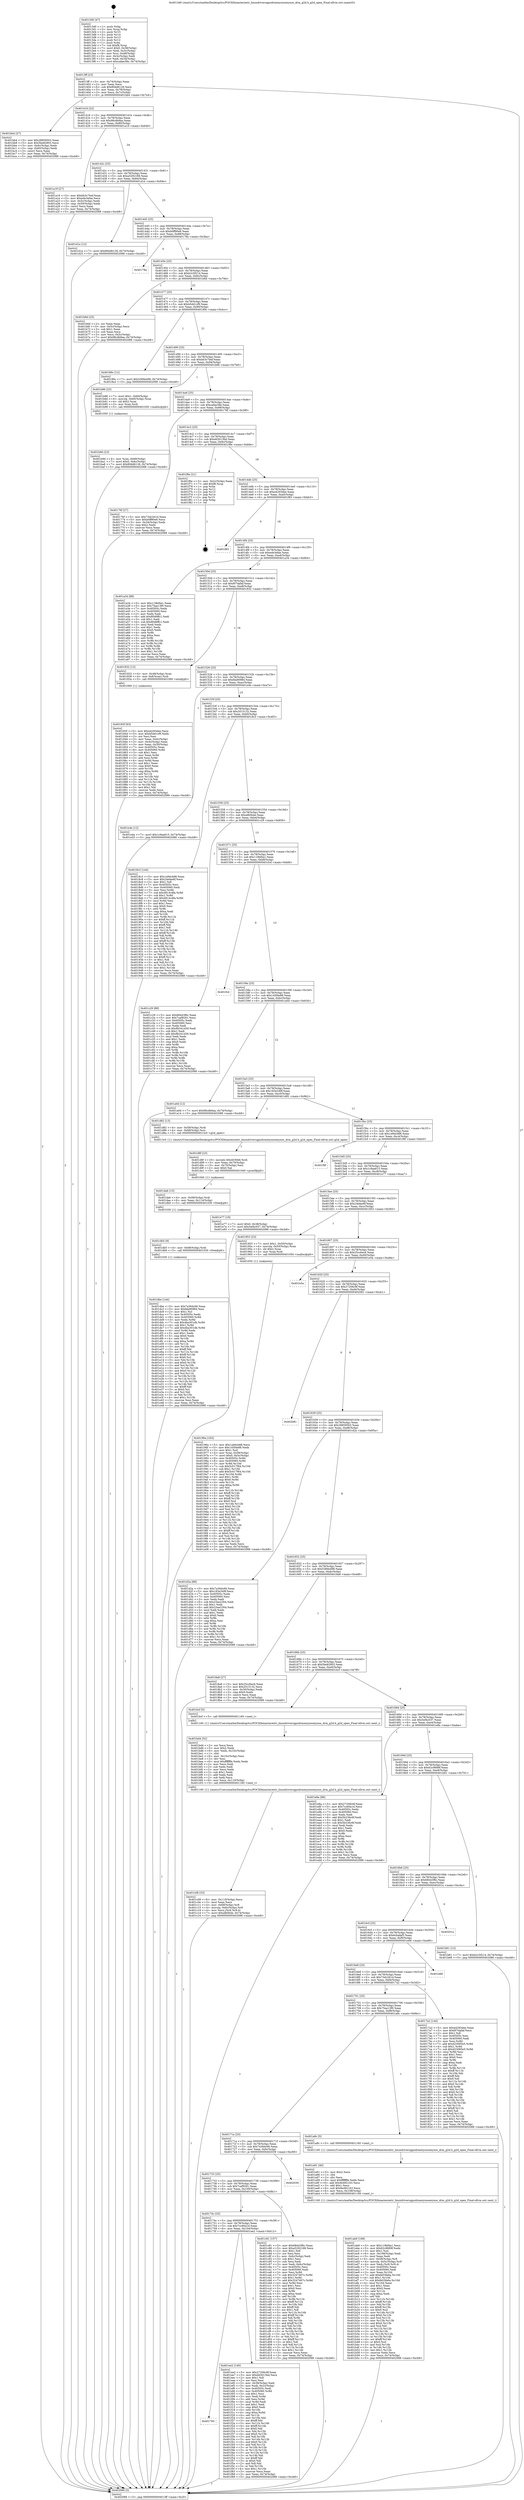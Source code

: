 digraph "0x4013d0" {
  label = "0x4013d0 (/mnt/c/Users/mathe/Desktop/tcc/POCII/binaries/extr_linuxdriversgpudrmexynosexynos_drm_g2d.h_g2d_open_Final-ollvm.out::main(0))"
  labelloc = "t"
  node[shape=record]

  Entry [label="",width=0.3,height=0.3,shape=circle,fillcolor=black,style=filled]
  "0x4013ff" [label="{
     0x4013ff [23]\l
     | [instrs]\l
     &nbsp;&nbsp;0x4013ff \<+3\>: mov -0x74(%rbp),%eax\l
     &nbsp;&nbsp;0x401402 \<+2\>: mov %eax,%ecx\l
     &nbsp;&nbsp;0x401404 \<+6\>: sub $0x80dd6128,%ecx\l
     &nbsp;&nbsp;0x40140a \<+3\>: mov %eax,-0x78(%rbp)\l
     &nbsp;&nbsp;0x40140d \<+3\>: mov %ecx,-0x7c(%rbp)\l
     &nbsp;&nbsp;0x401410 \<+6\>: je 0000000000401bb4 \<main+0x7e4\>\l
  }"]
  "0x401bb4" [label="{
     0x401bb4 [27]\l
     | [instrs]\l
     &nbsp;&nbsp;0x401bb4 \<+5\>: mov $0x28859503,%eax\l
     &nbsp;&nbsp;0x401bb9 \<+5\>: mov $0x5be82803,%ecx\l
     &nbsp;&nbsp;0x401bbe \<+3\>: mov -0x6c(%rbp),%edx\l
     &nbsp;&nbsp;0x401bc1 \<+3\>: cmp -0x60(%rbp),%edx\l
     &nbsp;&nbsp;0x401bc4 \<+3\>: cmovl %ecx,%eax\l
     &nbsp;&nbsp;0x401bc7 \<+3\>: mov %eax,-0x74(%rbp)\l
     &nbsp;&nbsp;0x401bca \<+5\>: jmp 0000000000402088 \<main+0xcb8\>\l
  }"]
  "0x401416" [label="{
     0x401416 [22]\l
     | [instrs]\l
     &nbsp;&nbsp;0x401416 \<+5\>: jmp 000000000040141b \<main+0x4b\>\l
     &nbsp;&nbsp;0x40141b \<+3\>: mov -0x78(%rbp),%eax\l
     &nbsp;&nbsp;0x40141e \<+5\>: sub $0x98cdb9aa,%eax\l
     &nbsp;&nbsp;0x401423 \<+3\>: mov %eax,-0x80(%rbp)\l
     &nbsp;&nbsp;0x401426 \<+6\>: je 0000000000401a19 \<main+0x649\>\l
  }"]
  Exit [label="",width=0.3,height=0.3,shape=circle,fillcolor=black,style=filled,peripheries=2]
  "0x401a19" [label="{
     0x401a19 [27]\l
     | [instrs]\l
     &nbsp;&nbsp;0x401a19 \<+5\>: mov $0xbb3c7bef,%eax\l
     &nbsp;&nbsp;0x401a1e \<+5\>: mov $0xede3efae,%ecx\l
     &nbsp;&nbsp;0x401a23 \<+3\>: mov -0x5c(%rbp),%edx\l
     &nbsp;&nbsp;0x401a26 \<+3\>: cmp -0x50(%rbp),%edx\l
     &nbsp;&nbsp;0x401a29 \<+3\>: cmovl %ecx,%eax\l
     &nbsp;&nbsp;0x401a2c \<+3\>: mov %eax,-0x74(%rbp)\l
     &nbsp;&nbsp;0x401a2f \<+5\>: jmp 0000000000402088 \<main+0xcb8\>\l
  }"]
  "0x40142c" [label="{
     0x40142c [25]\l
     | [instrs]\l
     &nbsp;&nbsp;0x40142c \<+5\>: jmp 0000000000401431 \<main+0x61\>\l
     &nbsp;&nbsp;0x401431 \<+3\>: mov -0x78(%rbp),%eax\l
     &nbsp;&nbsp;0x401434 \<+5\>: sub $0xa5292188,%eax\l
     &nbsp;&nbsp;0x401439 \<+6\>: mov %eax,-0x84(%rbp)\l
     &nbsp;&nbsp;0x40143f \<+6\>: je 0000000000401d1e \<main+0x94e\>\l
  }"]
  "0x401765" [label="{
     0x401765\l
  }", style=dashed]
  "0x401d1e" [label="{
     0x401d1e [12]\l
     | [instrs]\l
     &nbsp;&nbsp;0x401d1e \<+7\>: movl $0x80dd6128,-0x74(%rbp)\l
     &nbsp;&nbsp;0x401d25 \<+5\>: jmp 0000000000402088 \<main+0xcb8\>\l
  }"]
  "0x401445" [label="{
     0x401445 [25]\l
     | [instrs]\l
     &nbsp;&nbsp;0x401445 \<+5\>: jmp 000000000040144a \<main+0x7a\>\l
     &nbsp;&nbsp;0x40144a \<+3\>: mov -0x78(%rbp),%eax\l
     &nbsp;&nbsp;0x40144d \<+5\>: sub $0xb0ff90e6,%eax\l
     &nbsp;&nbsp;0x401452 \<+6\>: mov %eax,-0x88(%rbp)\l
     &nbsp;&nbsp;0x401458 \<+6\>: je 000000000040178a \<main+0x3ba\>\l
  }"]
  "0x401ee2" [label="{
     0x401ee2 [140]\l
     | [instrs]\l
     &nbsp;&nbsp;0x401ee2 \<+5\>: mov $0x27206c9f,%eax\l
     &nbsp;&nbsp;0x401ee7 \<+5\>: mov $0xdd3013bd,%ecx\l
     &nbsp;&nbsp;0x401eec \<+2\>: mov $0x1,%dl\l
     &nbsp;&nbsp;0x401eee \<+2\>: xor %esi,%esi\l
     &nbsp;&nbsp;0x401ef0 \<+3\>: mov -0x38(%rbp),%edi\l
     &nbsp;&nbsp;0x401ef3 \<+3\>: mov %edi,-0x2c(%rbp)\l
     &nbsp;&nbsp;0x401ef6 \<+7\>: mov 0x40505c,%edi\l
     &nbsp;&nbsp;0x401efd \<+8\>: mov 0x405060,%r8d\l
     &nbsp;&nbsp;0x401f05 \<+3\>: sub $0x1,%esi\l
     &nbsp;&nbsp;0x401f08 \<+3\>: mov %edi,%r9d\l
     &nbsp;&nbsp;0x401f0b \<+3\>: add %esi,%r9d\l
     &nbsp;&nbsp;0x401f0e \<+4\>: imul %r9d,%edi\l
     &nbsp;&nbsp;0x401f12 \<+3\>: and $0x1,%edi\l
     &nbsp;&nbsp;0x401f15 \<+3\>: cmp $0x0,%edi\l
     &nbsp;&nbsp;0x401f18 \<+4\>: sete %r10b\l
     &nbsp;&nbsp;0x401f1c \<+4\>: cmp $0xa,%r8d\l
     &nbsp;&nbsp;0x401f20 \<+4\>: setl %r11b\l
     &nbsp;&nbsp;0x401f24 \<+3\>: mov %r10b,%bl\l
     &nbsp;&nbsp;0x401f27 \<+3\>: xor $0xff,%bl\l
     &nbsp;&nbsp;0x401f2a \<+3\>: mov %r11b,%r14b\l
     &nbsp;&nbsp;0x401f2d \<+4\>: xor $0xff,%r14b\l
     &nbsp;&nbsp;0x401f31 \<+3\>: xor $0x0,%dl\l
     &nbsp;&nbsp;0x401f34 \<+3\>: mov %bl,%r15b\l
     &nbsp;&nbsp;0x401f37 \<+4\>: and $0x0,%r15b\l
     &nbsp;&nbsp;0x401f3b \<+3\>: and %dl,%r10b\l
     &nbsp;&nbsp;0x401f3e \<+3\>: mov %r14b,%r12b\l
     &nbsp;&nbsp;0x401f41 \<+4\>: and $0x0,%r12b\l
     &nbsp;&nbsp;0x401f45 \<+3\>: and %dl,%r11b\l
     &nbsp;&nbsp;0x401f48 \<+3\>: or %r10b,%r15b\l
     &nbsp;&nbsp;0x401f4b \<+3\>: or %r11b,%r12b\l
     &nbsp;&nbsp;0x401f4e \<+3\>: xor %r12b,%r15b\l
     &nbsp;&nbsp;0x401f51 \<+3\>: or %r14b,%bl\l
     &nbsp;&nbsp;0x401f54 \<+3\>: xor $0xff,%bl\l
     &nbsp;&nbsp;0x401f57 \<+3\>: or $0x0,%dl\l
     &nbsp;&nbsp;0x401f5a \<+2\>: and %dl,%bl\l
     &nbsp;&nbsp;0x401f5c \<+3\>: or %bl,%r15b\l
     &nbsp;&nbsp;0x401f5f \<+4\>: test $0x1,%r15b\l
     &nbsp;&nbsp;0x401f63 \<+3\>: cmovne %ecx,%eax\l
     &nbsp;&nbsp;0x401f66 \<+3\>: mov %eax,-0x74(%rbp)\l
     &nbsp;&nbsp;0x401f69 \<+5\>: jmp 0000000000402088 \<main+0xcb8\>\l
  }"]
  "0x40178a" [label="{
     0x40178a\l
  }", style=dashed]
  "0x40145e" [label="{
     0x40145e [25]\l
     | [instrs]\l
     &nbsp;&nbsp;0x40145e \<+5\>: jmp 0000000000401463 \<main+0x93\>\l
     &nbsp;&nbsp;0x401463 \<+3\>: mov -0x78(%rbp),%eax\l
     &nbsp;&nbsp;0x401466 \<+5\>: sub $0xb2c5f214,%eax\l
     &nbsp;&nbsp;0x40146b \<+6\>: mov %eax,-0x8c(%rbp)\l
     &nbsp;&nbsp;0x401471 \<+6\>: je 0000000000401b6d \<main+0x79d\>\l
  }"]
  "0x401dbe" [label="{
     0x401dbe [144]\l
     | [instrs]\l
     &nbsp;&nbsp;0x401dbe \<+5\>: mov $0x7a36dc66,%eax\l
     &nbsp;&nbsp;0x401dc3 \<+5\>: mov $0xfda90984,%esi\l
     &nbsp;&nbsp;0x401dc8 \<+2\>: mov $0x1,%cl\l
     &nbsp;&nbsp;0x401dca \<+7\>: mov 0x40505c,%edx\l
     &nbsp;&nbsp;0x401dd1 \<+8\>: mov 0x405060,%r8d\l
     &nbsp;&nbsp;0x401dd9 \<+3\>: mov %edx,%r9d\l
     &nbsp;&nbsp;0x401ddc \<+7\>: sub $0x4ba301db,%r9d\l
     &nbsp;&nbsp;0x401de3 \<+4\>: sub $0x1,%r9d\l
     &nbsp;&nbsp;0x401de7 \<+7\>: add $0x4ba301db,%r9d\l
     &nbsp;&nbsp;0x401dee \<+4\>: imul %r9d,%edx\l
     &nbsp;&nbsp;0x401df2 \<+3\>: and $0x1,%edx\l
     &nbsp;&nbsp;0x401df5 \<+3\>: cmp $0x0,%edx\l
     &nbsp;&nbsp;0x401df8 \<+4\>: sete %r10b\l
     &nbsp;&nbsp;0x401dfc \<+4\>: cmp $0xa,%r8d\l
     &nbsp;&nbsp;0x401e00 \<+4\>: setl %r11b\l
     &nbsp;&nbsp;0x401e04 \<+3\>: mov %r10b,%bl\l
     &nbsp;&nbsp;0x401e07 \<+3\>: xor $0xff,%bl\l
     &nbsp;&nbsp;0x401e0a \<+3\>: mov %r11b,%r14b\l
     &nbsp;&nbsp;0x401e0d \<+4\>: xor $0xff,%r14b\l
     &nbsp;&nbsp;0x401e11 \<+3\>: xor $0x0,%cl\l
     &nbsp;&nbsp;0x401e14 \<+3\>: mov %bl,%r15b\l
     &nbsp;&nbsp;0x401e17 \<+4\>: and $0x0,%r15b\l
     &nbsp;&nbsp;0x401e1b \<+3\>: and %cl,%r10b\l
     &nbsp;&nbsp;0x401e1e \<+3\>: mov %r14b,%r12b\l
     &nbsp;&nbsp;0x401e21 \<+4\>: and $0x0,%r12b\l
     &nbsp;&nbsp;0x401e25 \<+3\>: and %cl,%r11b\l
     &nbsp;&nbsp;0x401e28 \<+3\>: or %r10b,%r15b\l
     &nbsp;&nbsp;0x401e2b \<+3\>: or %r11b,%r12b\l
     &nbsp;&nbsp;0x401e2e \<+3\>: xor %r12b,%r15b\l
     &nbsp;&nbsp;0x401e31 \<+3\>: or %r14b,%bl\l
     &nbsp;&nbsp;0x401e34 \<+3\>: xor $0xff,%bl\l
     &nbsp;&nbsp;0x401e37 \<+3\>: or $0x0,%cl\l
     &nbsp;&nbsp;0x401e3a \<+2\>: and %cl,%bl\l
     &nbsp;&nbsp;0x401e3c \<+3\>: or %bl,%r15b\l
     &nbsp;&nbsp;0x401e3f \<+4\>: test $0x1,%r15b\l
     &nbsp;&nbsp;0x401e43 \<+3\>: cmovne %esi,%eax\l
     &nbsp;&nbsp;0x401e46 \<+3\>: mov %eax,-0x74(%rbp)\l
     &nbsp;&nbsp;0x401e49 \<+5\>: jmp 0000000000402088 \<main+0xcb8\>\l
  }"]
  "0x401b6d" [label="{
     0x401b6d [25]\l
     | [instrs]\l
     &nbsp;&nbsp;0x401b6d \<+2\>: xor %eax,%eax\l
     &nbsp;&nbsp;0x401b6f \<+3\>: mov -0x5c(%rbp),%ecx\l
     &nbsp;&nbsp;0x401b72 \<+3\>: sub $0x1,%eax\l
     &nbsp;&nbsp;0x401b75 \<+2\>: sub %eax,%ecx\l
     &nbsp;&nbsp;0x401b77 \<+3\>: mov %ecx,-0x5c(%rbp)\l
     &nbsp;&nbsp;0x401b7a \<+7\>: movl $0x98cdb9aa,-0x74(%rbp)\l
     &nbsp;&nbsp;0x401b81 \<+5\>: jmp 0000000000402088 \<main+0xcb8\>\l
  }"]
  "0x401477" [label="{
     0x401477 [25]\l
     | [instrs]\l
     &nbsp;&nbsp;0x401477 \<+5\>: jmp 000000000040147c \<main+0xac\>\l
     &nbsp;&nbsp;0x40147c \<+3\>: mov -0x78(%rbp),%eax\l
     &nbsp;&nbsp;0x40147f \<+5\>: sub $0xb5dd1cf9,%eax\l
     &nbsp;&nbsp;0x401484 \<+6\>: mov %eax,-0x90(%rbp)\l
     &nbsp;&nbsp;0x40148a \<+6\>: je 000000000040189c \<main+0x4cc\>\l
  }"]
  "0x401db5" [label="{
     0x401db5 [9]\l
     | [instrs]\l
     &nbsp;&nbsp;0x401db5 \<+4\>: mov -0x68(%rbp),%rdi\l
     &nbsp;&nbsp;0x401db9 \<+5\>: call 0000000000401030 \<free@plt\>\l
     | [calls]\l
     &nbsp;&nbsp;0x401030 \{1\} (unknown)\l
  }"]
  "0x40189c" [label="{
     0x40189c [12]\l
     | [instrs]\l
     &nbsp;&nbsp;0x40189c \<+7\>: movl $0x5369e498,-0x74(%rbp)\l
     &nbsp;&nbsp;0x4018a3 \<+5\>: jmp 0000000000402088 \<main+0xcb8\>\l
  }"]
  "0x401490" [label="{
     0x401490 [25]\l
     | [instrs]\l
     &nbsp;&nbsp;0x401490 \<+5\>: jmp 0000000000401495 \<main+0xc5\>\l
     &nbsp;&nbsp;0x401495 \<+3\>: mov -0x78(%rbp),%eax\l
     &nbsp;&nbsp;0x401498 \<+5\>: sub $0xbb3c7bef,%eax\l
     &nbsp;&nbsp;0x40149d \<+6\>: mov %eax,-0x94(%rbp)\l
     &nbsp;&nbsp;0x4014a3 \<+6\>: je 0000000000401b86 \<main+0x7b6\>\l
  }"]
  "0x401da6" [label="{
     0x401da6 [15]\l
     | [instrs]\l
     &nbsp;&nbsp;0x401da6 \<+4\>: mov -0x58(%rbp),%rdi\l
     &nbsp;&nbsp;0x401daa \<+6\>: mov %eax,-0x114(%rbp)\l
     &nbsp;&nbsp;0x401db0 \<+5\>: call 0000000000401030 \<free@plt\>\l
     | [calls]\l
     &nbsp;&nbsp;0x401030 \{1\} (unknown)\l
  }"]
  "0x401b86" [label="{
     0x401b86 [23]\l
     | [instrs]\l
     &nbsp;&nbsp;0x401b86 \<+7\>: movl $0x1,-0x60(%rbp)\l
     &nbsp;&nbsp;0x401b8d \<+4\>: movslq -0x60(%rbp),%rax\l
     &nbsp;&nbsp;0x401b91 \<+4\>: shl $0x2,%rax\l
     &nbsp;&nbsp;0x401b95 \<+3\>: mov %rax,%rdi\l
     &nbsp;&nbsp;0x401b98 \<+5\>: call 0000000000401050 \<malloc@plt\>\l
     | [calls]\l
     &nbsp;&nbsp;0x401050 \{1\} (unknown)\l
  }"]
  "0x4014a9" [label="{
     0x4014a9 [25]\l
     | [instrs]\l
     &nbsp;&nbsp;0x4014a9 \<+5\>: jmp 00000000004014ae \<main+0xde\>\l
     &nbsp;&nbsp;0x4014ae \<+3\>: mov -0x78(%rbp),%eax\l
     &nbsp;&nbsp;0x4014b1 \<+5\>: sub $0xcafae38e,%eax\l
     &nbsp;&nbsp;0x4014b6 \<+6\>: mov %eax,-0x98(%rbp)\l
     &nbsp;&nbsp;0x4014bc \<+6\>: je 000000000040176f \<main+0x39f\>\l
  }"]
  "0x401d8f" [label="{
     0x401d8f [23]\l
     | [instrs]\l
     &nbsp;&nbsp;0x401d8f \<+10\>: movabs $0x4030b6,%rdi\l
     &nbsp;&nbsp;0x401d99 \<+3\>: mov %eax,-0x70(%rbp)\l
     &nbsp;&nbsp;0x401d9c \<+3\>: mov -0x70(%rbp),%esi\l
     &nbsp;&nbsp;0x401d9f \<+2\>: mov $0x0,%al\l
     &nbsp;&nbsp;0x401da1 \<+5\>: call 0000000000401040 \<printf@plt\>\l
     | [calls]\l
     &nbsp;&nbsp;0x401040 \{1\} (unknown)\l
  }"]
  "0x40176f" [label="{
     0x40176f [27]\l
     | [instrs]\l
     &nbsp;&nbsp;0x40176f \<+5\>: mov $0x73dc261d,%eax\l
     &nbsp;&nbsp;0x401774 \<+5\>: mov $0xb0ff90e6,%ecx\l
     &nbsp;&nbsp;0x401779 \<+3\>: mov -0x34(%rbp),%edx\l
     &nbsp;&nbsp;0x40177c \<+3\>: cmp $0x2,%edx\l
     &nbsp;&nbsp;0x40177f \<+3\>: cmovne %ecx,%eax\l
     &nbsp;&nbsp;0x401782 \<+3\>: mov %eax,-0x74(%rbp)\l
     &nbsp;&nbsp;0x401785 \<+5\>: jmp 0000000000402088 \<main+0xcb8\>\l
  }"]
  "0x4014c2" [label="{
     0x4014c2 [25]\l
     | [instrs]\l
     &nbsp;&nbsp;0x4014c2 \<+5\>: jmp 00000000004014c7 \<main+0xf7\>\l
     &nbsp;&nbsp;0x4014c7 \<+3\>: mov -0x78(%rbp),%eax\l
     &nbsp;&nbsp;0x4014ca \<+5\>: sub $0xdd3013bd,%eax\l
     &nbsp;&nbsp;0x4014cf \<+6\>: mov %eax,-0x9c(%rbp)\l
     &nbsp;&nbsp;0x4014d5 \<+6\>: je 0000000000401f6e \<main+0xb9e\>\l
  }"]
  "0x402088" [label="{
     0x402088 [5]\l
     | [instrs]\l
     &nbsp;&nbsp;0x402088 \<+5\>: jmp 00000000004013ff \<main+0x2f\>\l
  }"]
  "0x4013d0" [label="{
     0x4013d0 [47]\l
     | [instrs]\l
     &nbsp;&nbsp;0x4013d0 \<+1\>: push %rbp\l
     &nbsp;&nbsp;0x4013d1 \<+3\>: mov %rsp,%rbp\l
     &nbsp;&nbsp;0x4013d4 \<+2\>: push %r15\l
     &nbsp;&nbsp;0x4013d6 \<+2\>: push %r14\l
     &nbsp;&nbsp;0x4013d8 \<+2\>: push %r13\l
     &nbsp;&nbsp;0x4013da \<+2\>: push %r12\l
     &nbsp;&nbsp;0x4013dc \<+1\>: push %rbx\l
     &nbsp;&nbsp;0x4013dd \<+7\>: sub $0xf8,%rsp\l
     &nbsp;&nbsp;0x4013e4 \<+7\>: movl $0x0,-0x38(%rbp)\l
     &nbsp;&nbsp;0x4013eb \<+3\>: mov %edi,-0x3c(%rbp)\l
     &nbsp;&nbsp;0x4013ee \<+4\>: mov %rsi,-0x48(%rbp)\l
     &nbsp;&nbsp;0x4013f2 \<+3\>: mov -0x3c(%rbp),%edi\l
     &nbsp;&nbsp;0x4013f5 \<+3\>: mov %edi,-0x34(%rbp)\l
     &nbsp;&nbsp;0x4013f8 \<+7\>: movl $0xcafae38e,-0x74(%rbp)\l
  }"]
  "0x40174c" [label="{
     0x40174c [25]\l
     | [instrs]\l
     &nbsp;&nbsp;0x40174c \<+5\>: jmp 0000000000401751 \<main+0x381\>\l
     &nbsp;&nbsp;0x401751 \<+3\>: mov -0x78(%rbp),%eax\l
     &nbsp;&nbsp;0x401754 \<+5\>: sub $0x7cc60a1d,%eax\l
     &nbsp;&nbsp;0x401759 \<+6\>: mov %eax,-0x104(%rbp)\l
     &nbsp;&nbsp;0x40175f \<+6\>: je 0000000000401ee2 \<main+0xb12\>\l
  }"]
  "0x401f6e" [label="{
     0x401f6e [21]\l
     | [instrs]\l
     &nbsp;&nbsp;0x401f6e \<+3\>: mov -0x2c(%rbp),%eax\l
     &nbsp;&nbsp;0x401f71 \<+7\>: add $0xf8,%rsp\l
     &nbsp;&nbsp;0x401f78 \<+1\>: pop %rbx\l
     &nbsp;&nbsp;0x401f79 \<+2\>: pop %r12\l
     &nbsp;&nbsp;0x401f7b \<+2\>: pop %r13\l
     &nbsp;&nbsp;0x401f7d \<+2\>: pop %r14\l
     &nbsp;&nbsp;0x401f7f \<+2\>: pop %r15\l
     &nbsp;&nbsp;0x401f81 \<+1\>: pop %rbp\l
     &nbsp;&nbsp;0x401f82 \<+1\>: ret\l
  }"]
  "0x4014db" [label="{
     0x4014db [25]\l
     | [instrs]\l
     &nbsp;&nbsp;0x4014db \<+5\>: jmp 00000000004014e0 \<main+0x110\>\l
     &nbsp;&nbsp;0x4014e0 \<+3\>: mov -0x78(%rbp),%eax\l
     &nbsp;&nbsp;0x4014e3 \<+5\>: sub $0xe4293dee,%eax\l
     &nbsp;&nbsp;0x4014e8 \<+6\>: mov %eax,-0xa0(%rbp)\l
     &nbsp;&nbsp;0x4014ee \<+6\>: je 0000000000401f83 \<main+0xbb3\>\l
  }"]
  "0x401c81" [label="{
     0x401c81 [157]\l
     | [instrs]\l
     &nbsp;&nbsp;0x401c81 \<+5\>: mov $0x68443f6c,%eax\l
     &nbsp;&nbsp;0x401c86 \<+5\>: mov $0xa5292188,%ecx\l
     &nbsp;&nbsp;0x401c8b \<+2\>: mov $0x1,%dl\l
     &nbsp;&nbsp;0x401c8d \<+2\>: xor %esi,%esi\l
     &nbsp;&nbsp;0x401c8f \<+3\>: mov -0x6c(%rbp),%edi\l
     &nbsp;&nbsp;0x401c92 \<+3\>: sub $0x1,%esi\l
     &nbsp;&nbsp;0x401c95 \<+2\>: sub %esi,%edi\l
     &nbsp;&nbsp;0x401c97 \<+3\>: mov %edi,-0x6c(%rbp)\l
     &nbsp;&nbsp;0x401c9a \<+7\>: mov 0x40505c,%esi\l
     &nbsp;&nbsp;0x401ca1 \<+7\>: mov 0x405060,%edi\l
     &nbsp;&nbsp;0x401ca8 \<+3\>: mov %esi,%r8d\l
     &nbsp;&nbsp;0x401cab \<+7\>: sub $0x3247467c,%r8d\l
     &nbsp;&nbsp;0x401cb2 \<+4\>: sub $0x1,%r8d\l
     &nbsp;&nbsp;0x401cb6 \<+7\>: add $0x3247467c,%r8d\l
     &nbsp;&nbsp;0x401cbd \<+4\>: imul %r8d,%esi\l
     &nbsp;&nbsp;0x401cc1 \<+3\>: and $0x1,%esi\l
     &nbsp;&nbsp;0x401cc4 \<+3\>: cmp $0x0,%esi\l
     &nbsp;&nbsp;0x401cc7 \<+4\>: sete %r9b\l
     &nbsp;&nbsp;0x401ccb \<+3\>: cmp $0xa,%edi\l
     &nbsp;&nbsp;0x401cce \<+4\>: setl %r10b\l
     &nbsp;&nbsp;0x401cd2 \<+3\>: mov %r9b,%r11b\l
     &nbsp;&nbsp;0x401cd5 \<+4\>: xor $0xff,%r11b\l
     &nbsp;&nbsp;0x401cd9 \<+3\>: mov %r10b,%bl\l
     &nbsp;&nbsp;0x401cdc \<+3\>: xor $0xff,%bl\l
     &nbsp;&nbsp;0x401cdf \<+3\>: xor $0x1,%dl\l
     &nbsp;&nbsp;0x401ce2 \<+3\>: mov %r11b,%r14b\l
     &nbsp;&nbsp;0x401ce5 \<+4\>: and $0xff,%r14b\l
     &nbsp;&nbsp;0x401ce9 \<+3\>: and %dl,%r9b\l
     &nbsp;&nbsp;0x401cec \<+3\>: mov %bl,%r15b\l
     &nbsp;&nbsp;0x401cef \<+4\>: and $0xff,%r15b\l
     &nbsp;&nbsp;0x401cf3 \<+3\>: and %dl,%r10b\l
     &nbsp;&nbsp;0x401cf6 \<+3\>: or %r9b,%r14b\l
     &nbsp;&nbsp;0x401cf9 \<+3\>: or %r10b,%r15b\l
     &nbsp;&nbsp;0x401cfc \<+3\>: xor %r15b,%r14b\l
     &nbsp;&nbsp;0x401cff \<+3\>: or %bl,%r11b\l
     &nbsp;&nbsp;0x401d02 \<+4\>: xor $0xff,%r11b\l
     &nbsp;&nbsp;0x401d06 \<+3\>: or $0x1,%dl\l
     &nbsp;&nbsp;0x401d09 \<+3\>: and %dl,%r11b\l
     &nbsp;&nbsp;0x401d0c \<+3\>: or %r11b,%r14b\l
     &nbsp;&nbsp;0x401d0f \<+4\>: test $0x1,%r14b\l
     &nbsp;&nbsp;0x401d13 \<+3\>: cmovne %ecx,%eax\l
     &nbsp;&nbsp;0x401d16 \<+3\>: mov %eax,-0x74(%rbp)\l
     &nbsp;&nbsp;0x401d19 \<+5\>: jmp 0000000000402088 \<main+0xcb8\>\l
  }"]
  "0x401f83" [label="{
     0x401f83\l
  }", style=dashed]
  "0x4014f4" [label="{
     0x4014f4 [25]\l
     | [instrs]\l
     &nbsp;&nbsp;0x4014f4 \<+5\>: jmp 00000000004014f9 \<main+0x129\>\l
     &nbsp;&nbsp;0x4014f9 \<+3\>: mov -0x78(%rbp),%eax\l
     &nbsp;&nbsp;0x4014fc \<+5\>: sub $0xede3efae,%eax\l
     &nbsp;&nbsp;0x401501 \<+6\>: mov %eax,-0xa4(%rbp)\l
     &nbsp;&nbsp;0x401507 \<+6\>: je 0000000000401a34 \<main+0x664\>\l
  }"]
  "0x401733" [label="{
     0x401733 [25]\l
     | [instrs]\l
     &nbsp;&nbsp;0x401733 \<+5\>: jmp 0000000000401738 \<main+0x368\>\l
     &nbsp;&nbsp;0x401738 \<+3\>: mov -0x78(%rbp),%eax\l
     &nbsp;&nbsp;0x40173b \<+5\>: sub $0x7caf9291,%eax\l
     &nbsp;&nbsp;0x401740 \<+6\>: mov %eax,-0x100(%rbp)\l
     &nbsp;&nbsp;0x401746 \<+6\>: je 0000000000401c81 \<main+0x8b1\>\l
  }"]
  "0x401a34" [label="{
     0x401a34 [88]\l
     | [instrs]\l
     &nbsp;&nbsp;0x401a34 \<+5\>: mov $0x119bf4a1,%eax\l
     &nbsp;&nbsp;0x401a39 \<+5\>: mov $0x75ae13f0,%ecx\l
     &nbsp;&nbsp;0x401a3e \<+7\>: mov 0x40505c,%edx\l
     &nbsp;&nbsp;0x401a45 \<+7\>: mov 0x405060,%esi\l
     &nbsp;&nbsp;0x401a4c \<+2\>: mov %edx,%edi\l
     &nbsp;&nbsp;0x401a4e \<+6\>: add $0x80d6ffc1,%edi\l
     &nbsp;&nbsp;0x401a54 \<+3\>: sub $0x1,%edi\l
     &nbsp;&nbsp;0x401a57 \<+6\>: sub $0x80d6ffc1,%edi\l
     &nbsp;&nbsp;0x401a5d \<+3\>: imul %edi,%edx\l
     &nbsp;&nbsp;0x401a60 \<+3\>: and $0x1,%edx\l
     &nbsp;&nbsp;0x401a63 \<+3\>: cmp $0x0,%edx\l
     &nbsp;&nbsp;0x401a66 \<+4\>: sete %r8b\l
     &nbsp;&nbsp;0x401a6a \<+3\>: cmp $0xa,%esi\l
     &nbsp;&nbsp;0x401a6d \<+4\>: setl %r9b\l
     &nbsp;&nbsp;0x401a71 \<+3\>: mov %r8b,%r10b\l
     &nbsp;&nbsp;0x401a74 \<+3\>: and %r9b,%r10b\l
     &nbsp;&nbsp;0x401a77 \<+3\>: xor %r9b,%r8b\l
     &nbsp;&nbsp;0x401a7a \<+3\>: or %r8b,%r10b\l
     &nbsp;&nbsp;0x401a7d \<+4\>: test $0x1,%r10b\l
     &nbsp;&nbsp;0x401a81 \<+3\>: cmovne %ecx,%eax\l
     &nbsp;&nbsp;0x401a84 \<+3\>: mov %eax,-0x74(%rbp)\l
     &nbsp;&nbsp;0x401a87 \<+5\>: jmp 0000000000402088 \<main+0xcb8\>\l
  }"]
  "0x40150d" [label="{
     0x40150d [25]\l
     | [instrs]\l
     &nbsp;&nbsp;0x40150d \<+5\>: jmp 0000000000401512 \<main+0x142\>\l
     &nbsp;&nbsp;0x401512 \<+3\>: mov -0x78(%rbp),%eax\l
     &nbsp;&nbsp;0x401515 \<+5\>: sub $0xf07dafaf,%eax\l
     &nbsp;&nbsp;0x40151a \<+6\>: mov %eax,-0xa8(%rbp)\l
     &nbsp;&nbsp;0x401520 \<+6\>: je 0000000000401832 \<main+0x462\>\l
  }"]
  "0x402039" [label="{
     0x402039\l
  }", style=dashed]
  "0x401832" [label="{
     0x401832 [13]\l
     | [instrs]\l
     &nbsp;&nbsp;0x401832 \<+4\>: mov -0x48(%rbp),%rax\l
     &nbsp;&nbsp;0x401836 \<+4\>: mov 0x8(%rax),%rdi\l
     &nbsp;&nbsp;0x40183a \<+5\>: call 0000000000401060 \<atoi@plt\>\l
     | [calls]\l
     &nbsp;&nbsp;0x401060 \{1\} (unknown)\l
  }"]
  "0x401526" [label="{
     0x401526 [25]\l
     | [instrs]\l
     &nbsp;&nbsp;0x401526 \<+5\>: jmp 000000000040152b \<main+0x15b\>\l
     &nbsp;&nbsp;0x40152b \<+3\>: mov -0x78(%rbp),%eax\l
     &nbsp;&nbsp;0x40152e \<+5\>: sub $0xfda90984,%eax\l
     &nbsp;&nbsp;0x401533 \<+6\>: mov %eax,-0xac(%rbp)\l
     &nbsp;&nbsp;0x401539 \<+6\>: je 0000000000401e4e \<main+0xa7e\>\l
  }"]
  "0x401c08" [label="{
     0x401c08 [33]\l
     | [instrs]\l
     &nbsp;&nbsp;0x401c08 \<+6\>: mov -0x110(%rbp),%ecx\l
     &nbsp;&nbsp;0x401c0e \<+3\>: imul %eax,%ecx\l
     &nbsp;&nbsp;0x401c11 \<+4\>: mov -0x68(%rbp),%r8\l
     &nbsp;&nbsp;0x401c15 \<+4\>: movslq -0x6c(%rbp),%r9\l
     &nbsp;&nbsp;0x401c19 \<+4\>: mov %ecx,(%r8,%r9,4)\l
     &nbsp;&nbsp;0x401c1d \<+7\>: movl $0xafb0b4e,-0x74(%rbp)\l
     &nbsp;&nbsp;0x401c24 \<+5\>: jmp 0000000000402088 \<main+0xcb8\>\l
  }"]
  "0x401e4e" [label="{
     0x401e4e [12]\l
     | [instrs]\l
     &nbsp;&nbsp;0x401e4e \<+7\>: movl $0x1c9aa615,-0x74(%rbp)\l
     &nbsp;&nbsp;0x401e55 \<+5\>: jmp 0000000000402088 \<main+0xcb8\>\l
  }"]
  "0x40153f" [label="{
     0x40153f [25]\l
     | [instrs]\l
     &nbsp;&nbsp;0x40153f \<+5\>: jmp 0000000000401544 \<main+0x174\>\l
     &nbsp;&nbsp;0x401544 \<+3\>: mov -0x78(%rbp),%eax\l
     &nbsp;&nbsp;0x401547 \<+5\>: sub $0x2015132,%eax\l
     &nbsp;&nbsp;0x40154c \<+6\>: mov %eax,-0xb0(%rbp)\l
     &nbsp;&nbsp;0x401552 \<+6\>: je 00000000004018c3 \<main+0x4f3\>\l
  }"]
  "0x401bd4" [label="{
     0x401bd4 [52]\l
     | [instrs]\l
     &nbsp;&nbsp;0x401bd4 \<+2\>: xor %ecx,%ecx\l
     &nbsp;&nbsp;0x401bd6 \<+5\>: mov $0x2,%edx\l
     &nbsp;&nbsp;0x401bdb \<+6\>: mov %edx,-0x10c(%rbp)\l
     &nbsp;&nbsp;0x401be1 \<+1\>: cltd\l
     &nbsp;&nbsp;0x401be2 \<+6\>: mov -0x10c(%rbp),%esi\l
     &nbsp;&nbsp;0x401be8 \<+2\>: idiv %esi\l
     &nbsp;&nbsp;0x401bea \<+6\>: imul $0xfffffffe,%edx,%edx\l
     &nbsp;&nbsp;0x401bf0 \<+2\>: mov %ecx,%edi\l
     &nbsp;&nbsp;0x401bf2 \<+2\>: sub %edx,%edi\l
     &nbsp;&nbsp;0x401bf4 \<+2\>: mov %ecx,%edx\l
     &nbsp;&nbsp;0x401bf6 \<+3\>: sub $0x1,%edx\l
     &nbsp;&nbsp;0x401bf9 \<+2\>: add %edx,%edi\l
     &nbsp;&nbsp;0x401bfb \<+2\>: sub %edi,%ecx\l
     &nbsp;&nbsp;0x401bfd \<+6\>: mov %ecx,-0x110(%rbp)\l
     &nbsp;&nbsp;0x401c03 \<+5\>: call 0000000000401160 \<next_i\>\l
     | [calls]\l
     &nbsp;&nbsp;0x401160 \{1\} (/mnt/c/Users/mathe/Desktop/tcc/POCII/binaries/extr_linuxdriversgpudrmexynosexynos_drm_g2d.h_g2d_open_Final-ollvm.out::next_i)\l
  }"]
  "0x4018c3" [label="{
     0x4018c3 [144]\l
     | [instrs]\l
     &nbsp;&nbsp;0x4018c3 \<+5\>: mov $0x1a9dcb88,%eax\l
     &nbsp;&nbsp;0x4018c8 \<+5\>: mov $0x24efae6f,%ecx\l
     &nbsp;&nbsp;0x4018cd \<+2\>: mov $0x1,%dl\l
     &nbsp;&nbsp;0x4018cf \<+7\>: mov 0x40505c,%esi\l
     &nbsp;&nbsp;0x4018d6 \<+7\>: mov 0x405060,%edi\l
     &nbsp;&nbsp;0x4018dd \<+3\>: mov %esi,%r8d\l
     &nbsp;&nbsp;0x4018e0 \<+7\>: sub $0x4814cdfa,%r8d\l
     &nbsp;&nbsp;0x4018e7 \<+4\>: sub $0x1,%r8d\l
     &nbsp;&nbsp;0x4018eb \<+7\>: add $0x4814cdfa,%r8d\l
     &nbsp;&nbsp;0x4018f2 \<+4\>: imul %r8d,%esi\l
     &nbsp;&nbsp;0x4018f6 \<+3\>: and $0x1,%esi\l
     &nbsp;&nbsp;0x4018f9 \<+3\>: cmp $0x0,%esi\l
     &nbsp;&nbsp;0x4018fc \<+4\>: sete %r9b\l
     &nbsp;&nbsp;0x401900 \<+3\>: cmp $0xa,%edi\l
     &nbsp;&nbsp;0x401903 \<+4\>: setl %r10b\l
     &nbsp;&nbsp;0x401907 \<+3\>: mov %r9b,%r11b\l
     &nbsp;&nbsp;0x40190a \<+4\>: xor $0xff,%r11b\l
     &nbsp;&nbsp;0x40190e \<+3\>: mov %r10b,%bl\l
     &nbsp;&nbsp;0x401911 \<+3\>: xor $0xff,%bl\l
     &nbsp;&nbsp;0x401914 \<+3\>: xor $0x1,%dl\l
     &nbsp;&nbsp;0x401917 \<+3\>: mov %r11b,%r14b\l
     &nbsp;&nbsp;0x40191a \<+4\>: and $0xff,%r14b\l
     &nbsp;&nbsp;0x40191e \<+3\>: and %dl,%r9b\l
     &nbsp;&nbsp;0x401921 \<+3\>: mov %bl,%r15b\l
     &nbsp;&nbsp;0x401924 \<+4\>: and $0xff,%r15b\l
     &nbsp;&nbsp;0x401928 \<+3\>: and %dl,%r10b\l
     &nbsp;&nbsp;0x40192b \<+3\>: or %r9b,%r14b\l
     &nbsp;&nbsp;0x40192e \<+3\>: or %r10b,%r15b\l
     &nbsp;&nbsp;0x401931 \<+3\>: xor %r15b,%r14b\l
     &nbsp;&nbsp;0x401934 \<+3\>: or %bl,%r11b\l
     &nbsp;&nbsp;0x401937 \<+4\>: xor $0xff,%r11b\l
     &nbsp;&nbsp;0x40193b \<+3\>: or $0x1,%dl\l
     &nbsp;&nbsp;0x40193e \<+3\>: and %dl,%r11b\l
     &nbsp;&nbsp;0x401941 \<+3\>: or %r11b,%r14b\l
     &nbsp;&nbsp;0x401944 \<+4\>: test $0x1,%r14b\l
     &nbsp;&nbsp;0x401948 \<+3\>: cmovne %ecx,%eax\l
     &nbsp;&nbsp;0x40194b \<+3\>: mov %eax,-0x74(%rbp)\l
     &nbsp;&nbsp;0x40194e \<+5\>: jmp 0000000000402088 \<main+0xcb8\>\l
  }"]
  "0x401558" [label="{
     0x401558 [25]\l
     | [instrs]\l
     &nbsp;&nbsp;0x401558 \<+5\>: jmp 000000000040155d \<main+0x18d\>\l
     &nbsp;&nbsp;0x40155d \<+3\>: mov -0x78(%rbp),%eax\l
     &nbsp;&nbsp;0x401560 \<+5\>: sub $0xafb0b4e,%eax\l
     &nbsp;&nbsp;0x401565 \<+6\>: mov %eax,-0xb4(%rbp)\l
     &nbsp;&nbsp;0x40156b \<+6\>: je 0000000000401c29 \<main+0x859\>\l
  }"]
  "0x401b9d" [label="{
     0x401b9d [23]\l
     | [instrs]\l
     &nbsp;&nbsp;0x401b9d \<+4\>: mov %rax,-0x68(%rbp)\l
     &nbsp;&nbsp;0x401ba1 \<+7\>: movl $0x0,-0x6c(%rbp)\l
     &nbsp;&nbsp;0x401ba8 \<+7\>: movl $0x80dd6128,-0x74(%rbp)\l
     &nbsp;&nbsp;0x401baf \<+5\>: jmp 0000000000402088 \<main+0xcb8\>\l
  }"]
  "0x401c29" [label="{
     0x401c29 [88]\l
     | [instrs]\l
     &nbsp;&nbsp;0x401c29 \<+5\>: mov $0x68443f6c,%eax\l
     &nbsp;&nbsp;0x401c2e \<+5\>: mov $0x7caf9291,%ecx\l
     &nbsp;&nbsp;0x401c33 \<+7\>: mov 0x40505c,%edx\l
     &nbsp;&nbsp;0x401c3a \<+7\>: mov 0x405060,%esi\l
     &nbsp;&nbsp;0x401c41 \<+2\>: mov %edx,%edi\l
     &nbsp;&nbsp;0x401c43 \<+6\>: sub $0x8b341d30,%edi\l
     &nbsp;&nbsp;0x401c49 \<+3\>: sub $0x1,%edi\l
     &nbsp;&nbsp;0x401c4c \<+6\>: add $0x8b341d30,%edi\l
     &nbsp;&nbsp;0x401c52 \<+3\>: imul %edi,%edx\l
     &nbsp;&nbsp;0x401c55 \<+3\>: and $0x1,%edx\l
     &nbsp;&nbsp;0x401c58 \<+3\>: cmp $0x0,%edx\l
     &nbsp;&nbsp;0x401c5b \<+4\>: sete %r8b\l
     &nbsp;&nbsp;0x401c5f \<+3\>: cmp $0xa,%esi\l
     &nbsp;&nbsp;0x401c62 \<+4\>: setl %r9b\l
     &nbsp;&nbsp;0x401c66 \<+3\>: mov %r8b,%r10b\l
     &nbsp;&nbsp;0x401c69 \<+3\>: and %r9b,%r10b\l
     &nbsp;&nbsp;0x401c6c \<+3\>: xor %r9b,%r8b\l
     &nbsp;&nbsp;0x401c6f \<+3\>: or %r8b,%r10b\l
     &nbsp;&nbsp;0x401c72 \<+4\>: test $0x1,%r10b\l
     &nbsp;&nbsp;0x401c76 \<+3\>: cmovne %ecx,%eax\l
     &nbsp;&nbsp;0x401c79 \<+3\>: mov %eax,-0x74(%rbp)\l
     &nbsp;&nbsp;0x401c7c \<+5\>: jmp 0000000000402088 \<main+0xcb8\>\l
  }"]
  "0x401571" [label="{
     0x401571 [25]\l
     | [instrs]\l
     &nbsp;&nbsp;0x401571 \<+5\>: jmp 0000000000401576 \<main+0x1a6\>\l
     &nbsp;&nbsp;0x401576 \<+3\>: mov -0x78(%rbp),%eax\l
     &nbsp;&nbsp;0x401579 \<+5\>: sub $0x119bf4a1,%eax\l
     &nbsp;&nbsp;0x40157e \<+6\>: mov %eax,-0xb8(%rbp)\l
     &nbsp;&nbsp;0x401584 \<+6\>: je 0000000000401fcd \<main+0xbfd\>\l
  }"]
  "0x401ab9" [label="{
     0x401ab9 [168]\l
     | [instrs]\l
     &nbsp;&nbsp;0x401ab9 \<+5\>: mov $0x119bf4a1,%ecx\l
     &nbsp;&nbsp;0x401abe \<+5\>: mov $0x62c9689f,%edx\l
     &nbsp;&nbsp;0x401ac3 \<+3\>: mov $0x1,%sil\l
     &nbsp;&nbsp;0x401ac6 \<+6\>: mov -0x108(%rbp),%edi\l
     &nbsp;&nbsp;0x401acc \<+3\>: imul %eax,%edi\l
     &nbsp;&nbsp;0x401acf \<+4\>: mov -0x58(%rbp),%r8\l
     &nbsp;&nbsp;0x401ad3 \<+4\>: movslq -0x5c(%rbp),%r9\l
     &nbsp;&nbsp;0x401ad7 \<+4\>: mov %edi,(%r8,%r9,4)\l
     &nbsp;&nbsp;0x401adb \<+7\>: mov 0x40505c,%eax\l
     &nbsp;&nbsp;0x401ae2 \<+7\>: mov 0x405060,%edi\l
     &nbsp;&nbsp;0x401ae9 \<+3\>: mov %eax,%r10d\l
     &nbsp;&nbsp;0x401aec \<+7\>: add $0xfe03fa6a,%r10d\l
     &nbsp;&nbsp;0x401af3 \<+4\>: sub $0x1,%r10d\l
     &nbsp;&nbsp;0x401af7 \<+7\>: sub $0xfe03fa6a,%r10d\l
     &nbsp;&nbsp;0x401afe \<+4\>: imul %r10d,%eax\l
     &nbsp;&nbsp;0x401b02 \<+3\>: and $0x1,%eax\l
     &nbsp;&nbsp;0x401b05 \<+3\>: cmp $0x0,%eax\l
     &nbsp;&nbsp;0x401b08 \<+4\>: sete %r11b\l
     &nbsp;&nbsp;0x401b0c \<+3\>: cmp $0xa,%edi\l
     &nbsp;&nbsp;0x401b0f \<+3\>: setl %bl\l
     &nbsp;&nbsp;0x401b12 \<+3\>: mov %r11b,%r14b\l
     &nbsp;&nbsp;0x401b15 \<+4\>: xor $0xff,%r14b\l
     &nbsp;&nbsp;0x401b19 \<+3\>: mov %bl,%r15b\l
     &nbsp;&nbsp;0x401b1c \<+4\>: xor $0xff,%r15b\l
     &nbsp;&nbsp;0x401b20 \<+4\>: xor $0x0,%sil\l
     &nbsp;&nbsp;0x401b24 \<+3\>: mov %r14b,%r12b\l
     &nbsp;&nbsp;0x401b27 \<+4\>: and $0x0,%r12b\l
     &nbsp;&nbsp;0x401b2b \<+3\>: and %sil,%r11b\l
     &nbsp;&nbsp;0x401b2e \<+3\>: mov %r15b,%r13b\l
     &nbsp;&nbsp;0x401b31 \<+4\>: and $0x0,%r13b\l
     &nbsp;&nbsp;0x401b35 \<+3\>: and %sil,%bl\l
     &nbsp;&nbsp;0x401b38 \<+3\>: or %r11b,%r12b\l
     &nbsp;&nbsp;0x401b3b \<+3\>: or %bl,%r13b\l
     &nbsp;&nbsp;0x401b3e \<+3\>: xor %r13b,%r12b\l
     &nbsp;&nbsp;0x401b41 \<+3\>: or %r15b,%r14b\l
     &nbsp;&nbsp;0x401b44 \<+4\>: xor $0xff,%r14b\l
     &nbsp;&nbsp;0x401b48 \<+4\>: or $0x0,%sil\l
     &nbsp;&nbsp;0x401b4c \<+3\>: and %sil,%r14b\l
     &nbsp;&nbsp;0x401b4f \<+3\>: or %r14b,%r12b\l
     &nbsp;&nbsp;0x401b52 \<+4\>: test $0x1,%r12b\l
     &nbsp;&nbsp;0x401b56 \<+3\>: cmovne %edx,%ecx\l
     &nbsp;&nbsp;0x401b59 \<+3\>: mov %ecx,-0x74(%rbp)\l
     &nbsp;&nbsp;0x401b5c \<+5\>: jmp 0000000000402088 \<main+0xcb8\>\l
  }"]
  "0x401fcd" [label="{
     0x401fcd\l
  }", style=dashed]
  "0x40158a" [label="{
     0x40158a [25]\l
     | [instrs]\l
     &nbsp;&nbsp;0x40158a \<+5\>: jmp 000000000040158f \<main+0x1bf\>\l
     &nbsp;&nbsp;0x40158f \<+3\>: mov -0x78(%rbp),%eax\l
     &nbsp;&nbsp;0x401592 \<+5\>: sub $0x145f4e88,%eax\l
     &nbsp;&nbsp;0x401597 \<+6\>: mov %eax,-0xbc(%rbp)\l
     &nbsp;&nbsp;0x40159d \<+6\>: je 0000000000401a0d \<main+0x63d\>\l
  }"]
  "0x401a91" [label="{
     0x401a91 [40]\l
     | [instrs]\l
     &nbsp;&nbsp;0x401a91 \<+5\>: mov $0x2,%ecx\l
     &nbsp;&nbsp;0x401a96 \<+1\>: cltd\l
     &nbsp;&nbsp;0x401a97 \<+2\>: idiv %ecx\l
     &nbsp;&nbsp;0x401a99 \<+6\>: imul $0xfffffffe,%edx,%ecx\l
     &nbsp;&nbsp;0x401a9f \<+6\>: add $0x9e492163,%ecx\l
     &nbsp;&nbsp;0x401aa5 \<+3\>: add $0x1,%ecx\l
     &nbsp;&nbsp;0x401aa8 \<+6\>: sub $0x9e492163,%ecx\l
     &nbsp;&nbsp;0x401aae \<+6\>: mov %ecx,-0x108(%rbp)\l
     &nbsp;&nbsp;0x401ab4 \<+5\>: call 0000000000401160 \<next_i\>\l
     | [calls]\l
     &nbsp;&nbsp;0x401160 \{1\} (/mnt/c/Users/mathe/Desktop/tcc/POCII/binaries/extr_linuxdriversgpudrmexynosexynos_drm_g2d.h_g2d_open_Final-ollvm.out::next_i)\l
  }"]
  "0x401a0d" [label="{
     0x401a0d [12]\l
     | [instrs]\l
     &nbsp;&nbsp;0x401a0d \<+7\>: movl $0x98cdb9aa,-0x74(%rbp)\l
     &nbsp;&nbsp;0x401a14 \<+5\>: jmp 0000000000402088 \<main+0xcb8\>\l
  }"]
  "0x4015a3" [label="{
     0x4015a3 [25]\l
     | [instrs]\l
     &nbsp;&nbsp;0x4015a3 \<+5\>: jmp 00000000004015a8 \<main+0x1d8\>\l
     &nbsp;&nbsp;0x4015a8 \<+3\>: mov -0x78(%rbp),%eax\l
     &nbsp;&nbsp;0x4015ab \<+5\>: sub $0x183e349f,%eax\l
     &nbsp;&nbsp;0x4015b0 \<+6\>: mov %eax,-0xc0(%rbp)\l
     &nbsp;&nbsp;0x4015b6 \<+6\>: je 0000000000401d82 \<main+0x9b2\>\l
  }"]
  "0x40171a" [label="{
     0x40171a [25]\l
     | [instrs]\l
     &nbsp;&nbsp;0x40171a \<+5\>: jmp 000000000040171f \<main+0x34f\>\l
     &nbsp;&nbsp;0x40171f \<+3\>: mov -0x78(%rbp),%eax\l
     &nbsp;&nbsp;0x401722 \<+5\>: sub $0x7a36dc66,%eax\l
     &nbsp;&nbsp;0x401727 \<+6\>: mov %eax,-0xfc(%rbp)\l
     &nbsp;&nbsp;0x40172d \<+6\>: je 0000000000402039 \<main+0xc69\>\l
  }"]
  "0x401d82" [label="{
     0x401d82 [13]\l
     | [instrs]\l
     &nbsp;&nbsp;0x401d82 \<+4\>: mov -0x58(%rbp),%rdi\l
     &nbsp;&nbsp;0x401d86 \<+4\>: mov -0x68(%rbp),%rsi\l
     &nbsp;&nbsp;0x401d8a \<+5\>: call 00000000004013c0 \<g2d_open\>\l
     | [calls]\l
     &nbsp;&nbsp;0x4013c0 \{1\} (/mnt/c/Users/mathe/Desktop/tcc/POCII/binaries/extr_linuxdriversgpudrmexynosexynos_drm_g2d.h_g2d_open_Final-ollvm.out::g2d_open)\l
  }"]
  "0x4015bc" [label="{
     0x4015bc [25]\l
     | [instrs]\l
     &nbsp;&nbsp;0x4015bc \<+5\>: jmp 00000000004015c1 \<main+0x1f1\>\l
     &nbsp;&nbsp;0x4015c1 \<+3\>: mov -0x78(%rbp),%eax\l
     &nbsp;&nbsp;0x4015c4 \<+5\>: sub $0x1a9dcb88,%eax\l
     &nbsp;&nbsp;0x4015c9 \<+6\>: mov %eax,-0xc4(%rbp)\l
     &nbsp;&nbsp;0x4015cf \<+6\>: je 0000000000401f9f \<main+0xbcf\>\l
  }"]
  "0x401a8c" [label="{
     0x401a8c [5]\l
     | [instrs]\l
     &nbsp;&nbsp;0x401a8c \<+5\>: call 0000000000401160 \<next_i\>\l
     | [calls]\l
     &nbsp;&nbsp;0x401160 \{1\} (/mnt/c/Users/mathe/Desktop/tcc/POCII/binaries/extr_linuxdriversgpudrmexynosexynos_drm_g2d.h_g2d_open_Final-ollvm.out::next_i)\l
  }"]
  "0x401f9f" [label="{
     0x401f9f\l
  }", style=dashed]
  "0x4015d5" [label="{
     0x4015d5 [25]\l
     | [instrs]\l
     &nbsp;&nbsp;0x4015d5 \<+5\>: jmp 00000000004015da \<main+0x20a\>\l
     &nbsp;&nbsp;0x4015da \<+3\>: mov -0x78(%rbp),%eax\l
     &nbsp;&nbsp;0x4015dd \<+5\>: sub $0x1c9aa615,%eax\l
     &nbsp;&nbsp;0x4015e2 \<+6\>: mov %eax,-0xc8(%rbp)\l
     &nbsp;&nbsp;0x4015e8 \<+6\>: je 0000000000401e77 \<main+0xaa7\>\l
  }"]
  "0x40196a" [label="{
     0x40196a [163]\l
     | [instrs]\l
     &nbsp;&nbsp;0x40196a \<+5\>: mov $0x1a9dcb88,%ecx\l
     &nbsp;&nbsp;0x40196f \<+5\>: mov $0x145f4e88,%edx\l
     &nbsp;&nbsp;0x401974 \<+3\>: mov $0x1,%sil\l
     &nbsp;&nbsp;0x401977 \<+4\>: mov %rax,-0x58(%rbp)\l
     &nbsp;&nbsp;0x40197b \<+7\>: movl $0x0,-0x5c(%rbp)\l
     &nbsp;&nbsp;0x401982 \<+8\>: mov 0x40505c,%r8d\l
     &nbsp;&nbsp;0x40198a \<+8\>: mov 0x405060,%r9d\l
     &nbsp;&nbsp;0x401992 \<+3\>: mov %r8d,%r10d\l
     &nbsp;&nbsp;0x401995 \<+7\>: sub $0x5c017f64,%r10d\l
     &nbsp;&nbsp;0x40199c \<+4\>: sub $0x1,%r10d\l
     &nbsp;&nbsp;0x4019a0 \<+7\>: add $0x5c017f64,%r10d\l
     &nbsp;&nbsp;0x4019a7 \<+4\>: imul %r10d,%r8d\l
     &nbsp;&nbsp;0x4019ab \<+4\>: and $0x1,%r8d\l
     &nbsp;&nbsp;0x4019af \<+4\>: cmp $0x0,%r8d\l
     &nbsp;&nbsp;0x4019b3 \<+4\>: sete %r11b\l
     &nbsp;&nbsp;0x4019b7 \<+4\>: cmp $0xa,%r9d\l
     &nbsp;&nbsp;0x4019bb \<+3\>: setl %bl\l
     &nbsp;&nbsp;0x4019be \<+3\>: mov %r11b,%r14b\l
     &nbsp;&nbsp;0x4019c1 \<+4\>: xor $0xff,%r14b\l
     &nbsp;&nbsp;0x4019c5 \<+3\>: mov %bl,%r15b\l
     &nbsp;&nbsp;0x4019c8 \<+4\>: xor $0xff,%r15b\l
     &nbsp;&nbsp;0x4019cc \<+4\>: xor $0x0,%sil\l
     &nbsp;&nbsp;0x4019d0 \<+3\>: mov %r14b,%r12b\l
     &nbsp;&nbsp;0x4019d3 \<+4\>: and $0x0,%r12b\l
     &nbsp;&nbsp;0x4019d7 \<+3\>: and %sil,%r11b\l
     &nbsp;&nbsp;0x4019da \<+3\>: mov %r15b,%r13b\l
     &nbsp;&nbsp;0x4019dd \<+4\>: and $0x0,%r13b\l
     &nbsp;&nbsp;0x4019e1 \<+3\>: and %sil,%bl\l
     &nbsp;&nbsp;0x4019e4 \<+3\>: or %r11b,%r12b\l
     &nbsp;&nbsp;0x4019e7 \<+3\>: or %bl,%r13b\l
     &nbsp;&nbsp;0x4019ea \<+3\>: xor %r13b,%r12b\l
     &nbsp;&nbsp;0x4019ed \<+3\>: or %r15b,%r14b\l
     &nbsp;&nbsp;0x4019f0 \<+4\>: xor $0xff,%r14b\l
     &nbsp;&nbsp;0x4019f4 \<+4\>: or $0x0,%sil\l
     &nbsp;&nbsp;0x4019f8 \<+3\>: and %sil,%r14b\l
     &nbsp;&nbsp;0x4019fb \<+3\>: or %r14b,%r12b\l
     &nbsp;&nbsp;0x4019fe \<+4\>: test $0x1,%r12b\l
     &nbsp;&nbsp;0x401a02 \<+3\>: cmovne %edx,%ecx\l
     &nbsp;&nbsp;0x401a05 \<+3\>: mov %ecx,-0x74(%rbp)\l
     &nbsp;&nbsp;0x401a08 \<+5\>: jmp 0000000000402088 \<main+0xcb8\>\l
  }"]
  "0x401e77" [label="{
     0x401e77 [19]\l
     | [instrs]\l
     &nbsp;&nbsp;0x401e77 \<+7\>: movl $0x0,-0x38(%rbp)\l
     &nbsp;&nbsp;0x401e7e \<+7\>: movl $0x5ef4c037,-0x74(%rbp)\l
     &nbsp;&nbsp;0x401e85 \<+5\>: jmp 0000000000402088 \<main+0xcb8\>\l
  }"]
  "0x4015ee" [label="{
     0x4015ee [25]\l
     | [instrs]\l
     &nbsp;&nbsp;0x4015ee \<+5\>: jmp 00000000004015f3 \<main+0x223\>\l
     &nbsp;&nbsp;0x4015f3 \<+3\>: mov -0x78(%rbp),%eax\l
     &nbsp;&nbsp;0x4015f6 \<+5\>: sub $0x24efae6f,%eax\l
     &nbsp;&nbsp;0x4015fb \<+6\>: mov %eax,-0xcc(%rbp)\l
     &nbsp;&nbsp;0x401601 \<+6\>: je 0000000000401953 \<main+0x583\>\l
  }"]
  "0x40183f" [label="{
     0x40183f [93]\l
     | [instrs]\l
     &nbsp;&nbsp;0x40183f \<+5\>: mov $0xe4293dee,%ecx\l
     &nbsp;&nbsp;0x401844 \<+5\>: mov $0xb5dd1cf9,%edx\l
     &nbsp;&nbsp;0x401849 \<+2\>: xor %esi,%esi\l
     &nbsp;&nbsp;0x40184b \<+3\>: mov %eax,-0x4c(%rbp)\l
     &nbsp;&nbsp;0x40184e \<+3\>: mov -0x4c(%rbp),%eax\l
     &nbsp;&nbsp;0x401851 \<+3\>: mov %eax,-0x30(%rbp)\l
     &nbsp;&nbsp;0x401854 \<+7\>: mov 0x40505c,%eax\l
     &nbsp;&nbsp;0x40185b \<+8\>: mov 0x405060,%r8d\l
     &nbsp;&nbsp;0x401863 \<+3\>: sub $0x1,%esi\l
     &nbsp;&nbsp;0x401866 \<+3\>: mov %eax,%r9d\l
     &nbsp;&nbsp;0x401869 \<+3\>: add %esi,%r9d\l
     &nbsp;&nbsp;0x40186c \<+4\>: imul %r9d,%eax\l
     &nbsp;&nbsp;0x401870 \<+3\>: and $0x1,%eax\l
     &nbsp;&nbsp;0x401873 \<+3\>: cmp $0x0,%eax\l
     &nbsp;&nbsp;0x401876 \<+4\>: sete %r10b\l
     &nbsp;&nbsp;0x40187a \<+4\>: cmp $0xa,%r8d\l
     &nbsp;&nbsp;0x40187e \<+4\>: setl %r11b\l
     &nbsp;&nbsp;0x401882 \<+3\>: mov %r10b,%bl\l
     &nbsp;&nbsp;0x401885 \<+3\>: and %r11b,%bl\l
     &nbsp;&nbsp;0x401888 \<+3\>: xor %r11b,%r10b\l
     &nbsp;&nbsp;0x40188b \<+3\>: or %r10b,%bl\l
     &nbsp;&nbsp;0x40188e \<+3\>: test $0x1,%bl\l
     &nbsp;&nbsp;0x401891 \<+3\>: cmovne %edx,%ecx\l
     &nbsp;&nbsp;0x401894 \<+3\>: mov %ecx,-0x74(%rbp)\l
     &nbsp;&nbsp;0x401897 \<+5\>: jmp 0000000000402088 \<main+0xcb8\>\l
  }"]
  "0x401953" [label="{
     0x401953 [23]\l
     | [instrs]\l
     &nbsp;&nbsp;0x401953 \<+7\>: movl $0x1,-0x50(%rbp)\l
     &nbsp;&nbsp;0x40195a \<+4\>: movslq -0x50(%rbp),%rax\l
     &nbsp;&nbsp;0x40195e \<+4\>: shl $0x2,%rax\l
     &nbsp;&nbsp;0x401962 \<+3\>: mov %rax,%rdi\l
     &nbsp;&nbsp;0x401965 \<+5\>: call 0000000000401050 \<malloc@plt\>\l
     | [calls]\l
     &nbsp;&nbsp;0x401050 \{1\} (unknown)\l
  }"]
  "0x401607" [label="{
     0x401607 [25]\l
     | [instrs]\l
     &nbsp;&nbsp;0x401607 \<+5\>: jmp 000000000040160c \<main+0x23c\>\l
     &nbsp;&nbsp;0x40160c \<+3\>: mov -0x78(%rbp),%eax\l
     &nbsp;&nbsp;0x40160f \<+5\>: sub $0x25cc6ec6,%eax\l
     &nbsp;&nbsp;0x401614 \<+6\>: mov %eax,-0xd0(%rbp)\l
     &nbsp;&nbsp;0x40161a \<+6\>: je 0000000000401e5a \<main+0xa8a\>\l
  }"]
  "0x401701" [label="{
     0x401701 [25]\l
     | [instrs]\l
     &nbsp;&nbsp;0x401701 \<+5\>: jmp 0000000000401706 \<main+0x336\>\l
     &nbsp;&nbsp;0x401706 \<+3\>: mov -0x78(%rbp),%eax\l
     &nbsp;&nbsp;0x401709 \<+5\>: sub $0x75ae13f0,%eax\l
     &nbsp;&nbsp;0x40170e \<+6\>: mov %eax,-0xf8(%rbp)\l
     &nbsp;&nbsp;0x401714 \<+6\>: je 0000000000401a8c \<main+0x6bc\>\l
  }"]
  "0x401e5a" [label="{
     0x401e5a\l
  }", style=dashed]
  "0x401620" [label="{
     0x401620 [25]\l
     | [instrs]\l
     &nbsp;&nbsp;0x401620 \<+5\>: jmp 0000000000401625 \<main+0x255\>\l
     &nbsp;&nbsp;0x401625 \<+3\>: mov -0x78(%rbp),%eax\l
     &nbsp;&nbsp;0x401628 \<+5\>: sub $0x27206c9f,%eax\l
     &nbsp;&nbsp;0x40162d \<+6\>: mov %eax,-0xd4(%rbp)\l
     &nbsp;&nbsp;0x401633 \<+6\>: je 0000000000402081 \<main+0xcb1\>\l
  }"]
  "0x4017a2" [label="{
     0x4017a2 [144]\l
     | [instrs]\l
     &nbsp;&nbsp;0x4017a2 \<+5\>: mov $0xe4293dee,%eax\l
     &nbsp;&nbsp;0x4017a7 \<+5\>: mov $0xf07dafaf,%ecx\l
     &nbsp;&nbsp;0x4017ac \<+2\>: mov $0x1,%dl\l
     &nbsp;&nbsp;0x4017ae \<+7\>: mov 0x40505c,%esi\l
     &nbsp;&nbsp;0x4017b5 \<+7\>: mov 0x405060,%edi\l
     &nbsp;&nbsp;0x4017bc \<+3\>: mov %esi,%r8d\l
     &nbsp;&nbsp;0x4017bf \<+7\>: add $0xd23085e5,%r8d\l
     &nbsp;&nbsp;0x4017c6 \<+4\>: sub $0x1,%r8d\l
     &nbsp;&nbsp;0x4017ca \<+7\>: sub $0xd23085e5,%r8d\l
     &nbsp;&nbsp;0x4017d1 \<+4\>: imul %r8d,%esi\l
     &nbsp;&nbsp;0x4017d5 \<+3\>: and $0x1,%esi\l
     &nbsp;&nbsp;0x4017d8 \<+3\>: cmp $0x0,%esi\l
     &nbsp;&nbsp;0x4017db \<+4\>: sete %r9b\l
     &nbsp;&nbsp;0x4017df \<+3\>: cmp $0xa,%edi\l
     &nbsp;&nbsp;0x4017e2 \<+4\>: setl %r10b\l
     &nbsp;&nbsp;0x4017e6 \<+3\>: mov %r9b,%r11b\l
     &nbsp;&nbsp;0x4017e9 \<+4\>: xor $0xff,%r11b\l
     &nbsp;&nbsp;0x4017ed \<+3\>: mov %r10b,%bl\l
     &nbsp;&nbsp;0x4017f0 \<+3\>: xor $0xff,%bl\l
     &nbsp;&nbsp;0x4017f3 \<+3\>: xor $0x0,%dl\l
     &nbsp;&nbsp;0x4017f6 \<+3\>: mov %r11b,%r14b\l
     &nbsp;&nbsp;0x4017f9 \<+4\>: and $0x0,%r14b\l
     &nbsp;&nbsp;0x4017fd \<+3\>: and %dl,%r9b\l
     &nbsp;&nbsp;0x401800 \<+3\>: mov %bl,%r15b\l
     &nbsp;&nbsp;0x401803 \<+4\>: and $0x0,%r15b\l
     &nbsp;&nbsp;0x401807 \<+3\>: and %dl,%r10b\l
     &nbsp;&nbsp;0x40180a \<+3\>: or %r9b,%r14b\l
     &nbsp;&nbsp;0x40180d \<+3\>: or %r10b,%r15b\l
     &nbsp;&nbsp;0x401810 \<+3\>: xor %r15b,%r14b\l
     &nbsp;&nbsp;0x401813 \<+3\>: or %bl,%r11b\l
     &nbsp;&nbsp;0x401816 \<+4\>: xor $0xff,%r11b\l
     &nbsp;&nbsp;0x40181a \<+3\>: or $0x0,%dl\l
     &nbsp;&nbsp;0x40181d \<+3\>: and %dl,%r11b\l
     &nbsp;&nbsp;0x401820 \<+3\>: or %r11b,%r14b\l
     &nbsp;&nbsp;0x401823 \<+4\>: test $0x1,%r14b\l
     &nbsp;&nbsp;0x401827 \<+3\>: cmovne %ecx,%eax\l
     &nbsp;&nbsp;0x40182a \<+3\>: mov %eax,-0x74(%rbp)\l
     &nbsp;&nbsp;0x40182d \<+5\>: jmp 0000000000402088 \<main+0xcb8\>\l
  }"]
  "0x402081" [label="{
     0x402081\l
  }", style=dashed]
  "0x401639" [label="{
     0x401639 [25]\l
     | [instrs]\l
     &nbsp;&nbsp;0x401639 \<+5\>: jmp 000000000040163e \<main+0x26e\>\l
     &nbsp;&nbsp;0x40163e \<+3\>: mov -0x78(%rbp),%eax\l
     &nbsp;&nbsp;0x401641 \<+5\>: sub $0x28859503,%eax\l
     &nbsp;&nbsp;0x401646 \<+6\>: mov %eax,-0xd8(%rbp)\l
     &nbsp;&nbsp;0x40164c \<+6\>: je 0000000000401d2a \<main+0x95a\>\l
  }"]
  "0x4016e8" [label="{
     0x4016e8 [25]\l
     | [instrs]\l
     &nbsp;&nbsp;0x4016e8 \<+5\>: jmp 00000000004016ed \<main+0x31d\>\l
     &nbsp;&nbsp;0x4016ed \<+3\>: mov -0x78(%rbp),%eax\l
     &nbsp;&nbsp;0x4016f0 \<+5\>: sub $0x73dc261d,%eax\l
     &nbsp;&nbsp;0x4016f5 \<+6\>: mov %eax,-0xf4(%rbp)\l
     &nbsp;&nbsp;0x4016fb \<+6\>: je 00000000004017a2 \<main+0x3d2\>\l
  }"]
  "0x401d2a" [label="{
     0x401d2a [88]\l
     | [instrs]\l
     &nbsp;&nbsp;0x401d2a \<+5\>: mov $0x7a36dc66,%eax\l
     &nbsp;&nbsp;0x401d2f \<+5\>: mov $0x183e349f,%ecx\l
     &nbsp;&nbsp;0x401d34 \<+7\>: mov 0x40505c,%edx\l
     &nbsp;&nbsp;0x401d3b \<+7\>: mov 0x405060,%esi\l
     &nbsp;&nbsp;0x401d42 \<+2\>: mov %edx,%edi\l
     &nbsp;&nbsp;0x401d44 \<+6\>: sub $0x23ee2304,%edi\l
     &nbsp;&nbsp;0x401d4a \<+3\>: sub $0x1,%edi\l
     &nbsp;&nbsp;0x401d4d \<+6\>: add $0x23ee2304,%edi\l
     &nbsp;&nbsp;0x401d53 \<+3\>: imul %edi,%edx\l
     &nbsp;&nbsp;0x401d56 \<+3\>: and $0x1,%edx\l
     &nbsp;&nbsp;0x401d59 \<+3\>: cmp $0x0,%edx\l
     &nbsp;&nbsp;0x401d5c \<+4\>: sete %r8b\l
     &nbsp;&nbsp;0x401d60 \<+3\>: cmp $0xa,%esi\l
     &nbsp;&nbsp;0x401d63 \<+4\>: setl %r9b\l
     &nbsp;&nbsp;0x401d67 \<+3\>: mov %r8b,%r10b\l
     &nbsp;&nbsp;0x401d6a \<+3\>: and %r9b,%r10b\l
     &nbsp;&nbsp;0x401d6d \<+3\>: xor %r9b,%r8b\l
     &nbsp;&nbsp;0x401d70 \<+3\>: or %r8b,%r10b\l
     &nbsp;&nbsp;0x401d73 \<+4\>: test $0x1,%r10b\l
     &nbsp;&nbsp;0x401d77 \<+3\>: cmovne %ecx,%eax\l
     &nbsp;&nbsp;0x401d7a \<+3\>: mov %eax,-0x74(%rbp)\l
     &nbsp;&nbsp;0x401d7d \<+5\>: jmp 0000000000402088 \<main+0xcb8\>\l
  }"]
  "0x401652" [label="{
     0x401652 [25]\l
     | [instrs]\l
     &nbsp;&nbsp;0x401652 \<+5\>: jmp 0000000000401657 \<main+0x287\>\l
     &nbsp;&nbsp;0x401657 \<+3\>: mov -0x78(%rbp),%eax\l
     &nbsp;&nbsp;0x40165a \<+5\>: sub $0x5369e498,%eax\l
     &nbsp;&nbsp;0x40165f \<+6\>: mov %eax,-0xdc(%rbp)\l
     &nbsp;&nbsp;0x401665 \<+6\>: je 00000000004018a8 \<main+0x4d8\>\l
  }"]
  "0x401e66" [label="{
     0x401e66\l
  }", style=dashed]
  "0x4018a8" [label="{
     0x4018a8 [27]\l
     | [instrs]\l
     &nbsp;&nbsp;0x4018a8 \<+5\>: mov $0x25cc6ec6,%eax\l
     &nbsp;&nbsp;0x4018ad \<+5\>: mov $0x2015132,%ecx\l
     &nbsp;&nbsp;0x4018b2 \<+3\>: mov -0x30(%rbp),%edx\l
     &nbsp;&nbsp;0x4018b5 \<+3\>: cmp $0x0,%edx\l
     &nbsp;&nbsp;0x4018b8 \<+3\>: cmove %ecx,%eax\l
     &nbsp;&nbsp;0x4018bb \<+3\>: mov %eax,-0x74(%rbp)\l
     &nbsp;&nbsp;0x4018be \<+5\>: jmp 0000000000402088 \<main+0xcb8\>\l
  }"]
  "0x40166b" [label="{
     0x40166b [25]\l
     | [instrs]\l
     &nbsp;&nbsp;0x40166b \<+5\>: jmp 0000000000401670 \<main+0x2a0\>\l
     &nbsp;&nbsp;0x401670 \<+3\>: mov -0x78(%rbp),%eax\l
     &nbsp;&nbsp;0x401673 \<+5\>: sub $0x5be82803,%eax\l
     &nbsp;&nbsp;0x401678 \<+6\>: mov %eax,-0xe0(%rbp)\l
     &nbsp;&nbsp;0x40167e \<+6\>: je 0000000000401bcf \<main+0x7ff\>\l
  }"]
  "0x4016cf" [label="{
     0x4016cf [25]\l
     | [instrs]\l
     &nbsp;&nbsp;0x4016cf \<+5\>: jmp 00000000004016d4 \<main+0x304\>\l
     &nbsp;&nbsp;0x4016d4 \<+3\>: mov -0x78(%rbp),%eax\l
     &nbsp;&nbsp;0x4016d7 \<+5\>: sub $0x6cbafaf5,%eax\l
     &nbsp;&nbsp;0x4016dc \<+6\>: mov %eax,-0xf0(%rbp)\l
     &nbsp;&nbsp;0x4016e2 \<+6\>: je 0000000000401e66 \<main+0xa96\>\l
  }"]
  "0x401bcf" [label="{
     0x401bcf [5]\l
     | [instrs]\l
     &nbsp;&nbsp;0x401bcf \<+5\>: call 0000000000401160 \<next_i\>\l
     | [calls]\l
     &nbsp;&nbsp;0x401160 \{1\} (/mnt/c/Users/mathe/Desktop/tcc/POCII/binaries/extr_linuxdriversgpudrmexynosexynos_drm_g2d.h_g2d_open_Final-ollvm.out::next_i)\l
  }"]
  "0x401684" [label="{
     0x401684 [25]\l
     | [instrs]\l
     &nbsp;&nbsp;0x401684 \<+5\>: jmp 0000000000401689 \<main+0x2b9\>\l
     &nbsp;&nbsp;0x401689 \<+3\>: mov -0x78(%rbp),%eax\l
     &nbsp;&nbsp;0x40168c \<+5\>: sub $0x5ef4c037,%eax\l
     &nbsp;&nbsp;0x401691 \<+6\>: mov %eax,-0xe4(%rbp)\l
     &nbsp;&nbsp;0x401697 \<+6\>: je 0000000000401e8a \<main+0xaba\>\l
  }"]
  "0x40201a" [label="{
     0x40201a\l
  }", style=dashed]
  "0x401e8a" [label="{
     0x401e8a [88]\l
     | [instrs]\l
     &nbsp;&nbsp;0x401e8a \<+5\>: mov $0x27206c9f,%eax\l
     &nbsp;&nbsp;0x401e8f \<+5\>: mov $0x7cc60a1d,%ecx\l
     &nbsp;&nbsp;0x401e94 \<+7\>: mov 0x40505c,%edx\l
     &nbsp;&nbsp;0x401e9b \<+7\>: mov 0x405060,%esi\l
     &nbsp;&nbsp;0x401ea2 \<+2\>: mov %edx,%edi\l
     &nbsp;&nbsp;0x401ea4 \<+6\>: add $0x5b236c6f,%edi\l
     &nbsp;&nbsp;0x401eaa \<+3\>: sub $0x1,%edi\l
     &nbsp;&nbsp;0x401ead \<+6\>: sub $0x5b236c6f,%edi\l
     &nbsp;&nbsp;0x401eb3 \<+3\>: imul %edi,%edx\l
     &nbsp;&nbsp;0x401eb6 \<+3\>: and $0x1,%edx\l
     &nbsp;&nbsp;0x401eb9 \<+3\>: cmp $0x0,%edx\l
     &nbsp;&nbsp;0x401ebc \<+4\>: sete %r8b\l
     &nbsp;&nbsp;0x401ec0 \<+3\>: cmp $0xa,%esi\l
     &nbsp;&nbsp;0x401ec3 \<+4\>: setl %r9b\l
     &nbsp;&nbsp;0x401ec7 \<+3\>: mov %r8b,%r10b\l
     &nbsp;&nbsp;0x401eca \<+3\>: and %r9b,%r10b\l
     &nbsp;&nbsp;0x401ecd \<+3\>: xor %r9b,%r8b\l
     &nbsp;&nbsp;0x401ed0 \<+3\>: or %r8b,%r10b\l
     &nbsp;&nbsp;0x401ed3 \<+4\>: test $0x1,%r10b\l
     &nbsp;&nbsp;0x401ed7 \<+3\>: cmovne %ecx,%eax\l
     &nbsp;&nbsp;0x401eda \<+3\>: mov %eax,-0x74(%rbp)\l
     &nbsp;&nbsp;0x401edd \<+5\>: jmp 0000000000402088 \<main+0xcb8\>\l
  }"]
  "0x40169d" [label="{
     0x40169d [25]\l
     | [instrs]\l
     &nbsp;&nbsp;0x40169d \<+5\>: jmp 00000000004016a2 \<main+0x2d2\>\l
     &nbsp;&nbsp;0x4016a2 \<+3\>: mov -0x78(%rbp),%eax\l
     &nbsp;&nbsp;0x4016a5 \<+5\>: sub $0x62c9689f,%eax\l
     &nbsp;&nbsp;0x4016aa \<+6\>: mov %eax,-0xe8(%rbp)\l
     &nbsp;&nbsp;0x4016b0 \<+6\>: je 0000000000401b61 \<main+0x791\>\l
  }"]
  "0x4016b6" [label="{
     0x4016b6 [25]\l
     | [instrs]\l
     &nbsp;&nbsp;0x4016b6 \<+5\>: jmp 00000000004016bb \<main+0x2eb\>\l
     &nbsp;&nbsp;0x4016bb \<+3\>: mov -0x78(%rbp),%eax\l
     &nbsp;&nbsp;0x4016be \<+5\>: sub $0x68443f6c,%eax\l
     &nbsp;&nbsp;0x4016c3 \<+6\>: mov %eax,-0xec(%rbp)\l
     &nbsp;&nbsp;0x4016c9 \<+6\>: je 000000000040201a \<main+0xc4a\>\l
  }"]
  "0x401b61" [label="{
     0x401b61 [12]\l
     | [instrs]\l
     &nbsp;&nbsp;0x401b61 \<+7\>: movl $0xb2c5f214,-0x74(%rbp)\l
     &nbsp;&nbsp;0x401b68 \<+5\>: jmp 0000000000402088 \<main+0xcb8\>\l
  }"]
  Entry -> "0x4013d0" [label=" 1"]
  "0x4013ff" -> "0x401bb4" [label=" 2"]
  "0x4013ff" -> "0x401416" [label=" 26"]
  "0x401f6e" -> Exit [label=" 1"]
  "0x401416" -> "0x401a19" [label=" 2"]
  "0x401416" -> "0x40142c" [label=" 24"]
  "0x401ee2" -> "0x402088" [label=" 1"]
  "0x40142c" -> "0x401d1e" [label=" 1"]
  "0x40142c" -> "0x401445" [label=" 23"]
  "0x40174c" -> "0x401765" [label=" 0"]
  "0x401445" -> "0x40178a" [label=" 0"]
  "0x401445" -> "0x40145e" [label=" 23"]
  "0x40174c" -> "0x401ee2" [label=" 1"]
  "0x40145e" -> "0x401b6d" [label=" 1"]
  "0x40145e" -> "0x401477" [label=" 22"]
  "0x401e8a" -> "0x402088" [label=" 1"]
  "0x401477" -> "0x40189c" [label=" 1"]
  "0x401477" -> "0x401490" [label=" 21"]
  "0x401e77" -> "0x402088" [label=" 1"]
  "0x401490" -> "0x401b86" [label=" 1"]
  "0x401490" -> "0x4014a9" [label=" 20"]
  "0x401e4e" -> "0x402088" [label=" 1"]
  "0x4014a9" -> "0x40176f" [label=" 1"]
  "0x4014a9" -> "0x4014c2" [label=" 19"]
  "0x40176f" -> "0x402088" [label=" 1"]
  "0x4013d0" -> "0x4013ff" [label=" 1"]
  "0x402088" -> "0x4013ff" [label=" 27"]
  "0x401dbe" -> "0x402088" [label=" 1"]
  "0x4014c2" -> "0x401f6e" [label=" 1"]
  "0x4014c2" -> "0x4014db" [label=" 18"]
  "0x401db5" -> "0x401dbe" [label=" 1"]
  "0x4014db" -> "0x401f83" [label=" 0"]
  "0x4014db" -> "0x4014f4" [label=" 18"]
  "0x401da6" -> "0x401db5" [label=" 1"]
  "0x4014f4" -> "0x401a34" [label=" 1"]
  "0x4014f4" -> "0x40150d" [label=" 17"]
  "0x401d82" -> "0x401d8f" [label=" 1"]
  "0x40150d" -> "0x401832" [label=" 1"]
  "0x40150d" -> "0x401526" [label=" 16"]
  "0x401d2a" -> "0x402088" [label=" 1"]
  "0x401526" -> "0x401e4e" [label=" 1"]
  "0x401526" -> "0x40153f" [label=" 15"]
  "0x401c81" -> "0x402088" [label=" 1"]
  "0x40153f" -> "0x4018c3" [label=" 1"]
  "0x40153f" -> "0x401558" [label=" 14"]
  "0x401733" -> "0x40174c" [label=" 1"]
  "0x401558" -> "0x401c29" [label=" 1"]
  "0x401558" -> "0x401571" [label=" 13"]
  "0x401733" -> "0x401c81" [label=" 1"]
  "0x401571" -> "0x401fcd" [label=" 0"]
  "0x401571" -> "0x40158a" [label=" 13"]
  "0x401d8f" -> "0x401da6" [label=" 1"]
  "0x40158a" -> "0x401a0d" [label=" 1"]
  "0x40158a" -> "0x4015a3" [label=" 12"]
  "0x40171a" -> "0x401733" [label=" 2"]
  "0x4015a3" -> "0x401d82" [label=" 1"]
  "0x4015a3" -> "0x4015bc" [label=" 11"]
  "0x40171a" -> "0x402039" [label=" 0"]
  "0x4015bc" -> "0x401f9f" [label=" 0"]
  "0x4015bc" -> "0x4015d5" [label=" 11"]
  "0x401d1e" -> "0x402088" [label=" 1"]
  "0x4015d5" -> "0x401e77" [label=" 1"]
  "0x4015d5" -> "0x4015ee" [label=" 10"]
  "0x401c08" -> "0x402088" [label=" 1"]
  "0x4015ee" -> "0x401953" [label=" 1"]
  "0x4015ee" -> "0x401607" [label=" 9"]
  "0x401bd4" -> "0x401c08" [label=" 1"]
  "0x401607" -> "0x401e5a" [label=" 0"]
  "0x401607" -> "0x401620" [label=" 9"]
  "0x401bcf" -> "0x401bd4" [label=" 1"]
  "0x401620" -> "0x402081" [label=" 0"]
  "0x401620" -> "0x401639" [label=" 9"]
  "0x401bb4" -> "0x402088" [label=" 2"]
  "0x401639" -> "0x401d2a" [label=" 1"]
  "0x401639" -> "0x401652" [label=" 8"]
  "0x401b86" -> "0x401b9d" [label=" 1"]
  "0x401652" -> "0x4018a8" [label=" 1"]
  "0x401652" -> "0x40166b" [label=" 7"]
  "0x401b6d" -> "0x402088" [label=" 1"]
  "0x40166b" -> "0x401bcf" [label=" 1"]
  "0x40166b" -> "0x401684" [label=" 6"]
  "0x401ab9" -> "0x402088" [label=" 1"]
  "0x401684" -> "0x401e8a" [label=" 1"]
  "0x401684" -> "0x40169d" [label=" 5"]
  "0x401a91" -> "0x401ab9" [label=" 1"]
  "0x40169d" -> "0x401b61" [label=" 1"]
  "0x40169d" -> "0x4016b6" [label=" 4"]
  "0x401a8c" -> "0x401a91" [label=" 1"]
  "0x4016b6" -> "0x40201a" [label=" 0"]
  "0x4016b6" -> "0x4016cf" [label=" 4"]
  "0x401b61" -> "0x402088" [label=" 1"]
  "0x4016cf" -> "0x401e66" [label=" 0"]
  "0x4016cf" -> "0x4016e8" [label=" 4"]
  "0x401b9d" -> "0x402088" [label=" 1"]
  "0x4016e8" -> "0x4017a2" [label=" 1"]
  "0x4016e8" -> "0x401701" [label=" 3"]
  "0x4017a2" -> "0x402088" [label=" 1"]
  "0x401832" -> "0x40183f" [label=" 1"]
  "0x40183f" -> "0x402088" [label=" 1"]
  "0x40189c" -> "0x402088" [label=" 1"]
  "0x4018a8" -> "0x402088" [label=" 1"]
  "0x4018c3" -> "0x402088" [label=" 1"]
  "0x401953" -> "0x40196a" [label=" 1"]
  "0x40196a" -> "0x402088" [label=" 1"]
  "0x401a0d" -> "0x402088" [label=" 1"]
  "0x401a19" -> "0x402088" [label=" 2"]
  "0x401a34" -> "0x402088" [label=" 1"]
  "0x401c29" -> "0x402088" [label=" 1"]
  "0x401701" -> "0x401a8c" [label=" 1"]
  "0x401701" -> "0x40171a" [label=" 2"]
}

